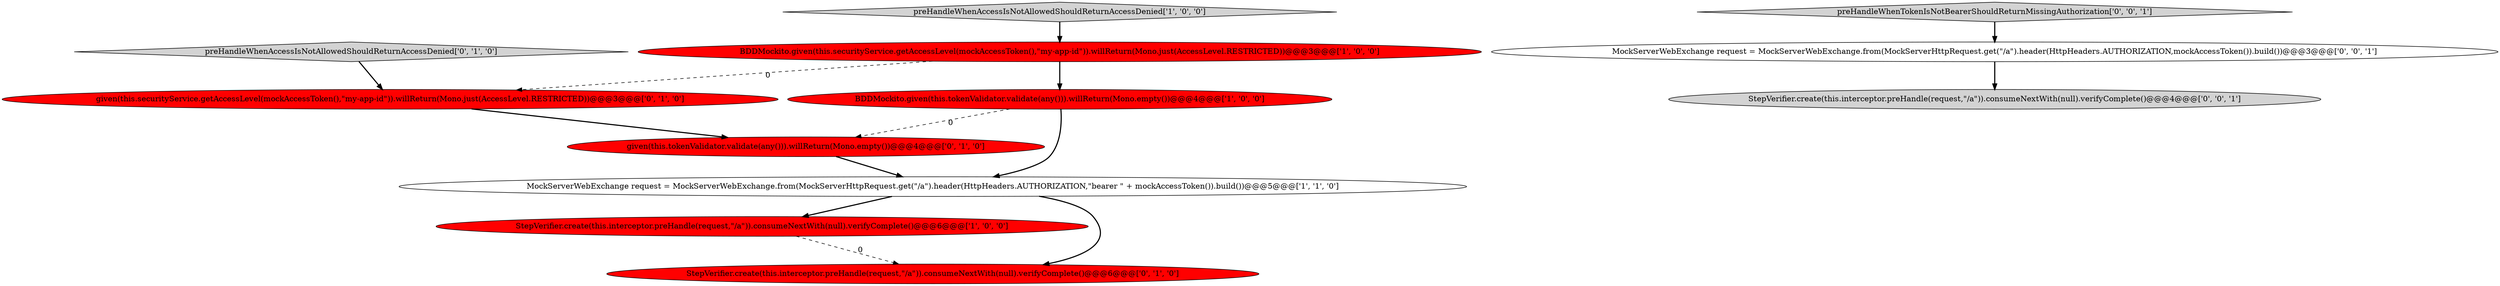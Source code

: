digraph {
3 [style = filled, label = "StepVerifier.create(this.interceptor.preHandle(request,\"/a\")).consumeNextWith(null).verifyComplete()@@@6@@@['1', '0', '0']", fillcolor = red, shape = ellipse image = "AAA1AAABBB1BBB"];
2 [style = filled, label = "BDDMockito.given(this.tokenValidator.validate(any())).willReturn(Mono.empty())@@@4@@@['1', '0', '0']", fillcolor = red, shape = ellipse image = "AAA1AAABBB1BBB"];
11 [style = filled, label = "MockServerWebExchange request = MockServerWebExchange.from(MockServerHttpRequest.get(\"/a\").header(HttpHeaders.AUTHORIZATION,mockAccessToken()).build())@@@3@@@['0', '0', '1']", fillcolor = white, shape = ellipse image = "AAA0AAABBB3BBB"];
9 [style = filled, label = "StepVerifier.create(this.interceptor.preHandle(request,\"/a\")).consumeNextWith(null).verifyComplete()@@@4@@@['0', '0', '1']", fillcolor = lightgray, shape = ellipse image = "AAA0AAABBB3BBB"];
6 [style = filled, label = "preHandleWhenAccessIsNotAllowedShouldReturnAccessDenied['0', '1', '0']", fillcolor = lightgray, shape = diamond image = "AAA0AAABBB2BBB"];
10 [style = filled, label = "preHandleWhenTokenIsNotBearerShouldReturnMissingAuthorization['0', '0', '1']", fillcolor = lightgray, shape = diamond image = "AAA0AAABBB3BBB"];
4 [style = filled, label = "preHandleWhenAccessIsNotAllowedShouldReturnAccessDenied['1', '0', '0']", fillcolor = lightgray, shape = diamond image = "AAA0AAABBB1BBB"];
0 [style = filled, label = "BDDMockito.given(this.securityService.getAccessLevel(mockAccessToken(),\"my-app-id\")).willReturn(Mono.just(AccessLevel.RESTRICTED))@@@3@@@['1', '0', '0']", fillcolor = red, shape = ellipse image = "AAA1AAABBB1BBB"];
1 [style = filled, label = "MockServerWebExchange request = MockServerWebExchange.from(MockServerHttpRequest.get(\"/a\").header(HttpHeaders.AUTHORIZATION,\"bearer \" + mockAccessToken()).build())@@@5@@@['1', '1', '0']", fillcolor = white, shape = ellipse image = "AAA0AAABBB1BBB"];
7 [style = filled, label = "given(this.tokenValidator.validate(any())).willReturn(Mono.empty())@@@4@@@['0', '1', '0']", fillcolor = red, shape = ellipse image = "AAA1AAABBB2BBB"];
8 [style = filled, label = "StepVerifier.create(this.interceptor.preHandle(request,\"/a\")).consumeNextWith(null).verifyComplete()@@@6@@@['0', '1', '0']", fillcolor = red, shape = ellipse image = "AAA1AAABBB2BBB"];
5 [style = filled, label = "given(this.securityService.getAccessLevel(mockAccessToken(),\"my-app-id\")).willReturn(Mono.just(AccessLevel.RESTRICTED))@@@3@@@['0', '1', '0']", fillcolor = red, shape = ellipse image = "AAA1AAABBB2BBB"];
1->3 [style = bold, label=""];
3->8 [style = dashed, label="0"];
5->7 [style = bold, label=""];
6->5 [style = bold, label=""];
7->1 [style = bold, label=""];
1->8 [style = bold, label=""];
0->5 [style = dashed, label="0"];
2->7 [style = dashed, label="0"];
11->9 [style = bold, label=""];
2->1 [style = bold, label=""];
4->0 [style = bold, label=""];
0->2 [style = bold, label=""];
10->11 [style = bold, label=""];
}
